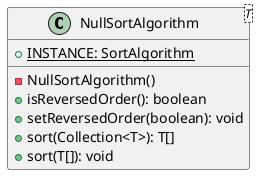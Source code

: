 @startuml

    class NullSortAlgorithm<T> {
        {static} +INSTANCE: SortAlgorithm
        -NullSortAlgorithm()
        +isReversedOrder(): boolean
        +setReversedOrder(boolean): void
        +sort(Collection<T>): T[]
        +sort(T[]): void
    }

@enduml
